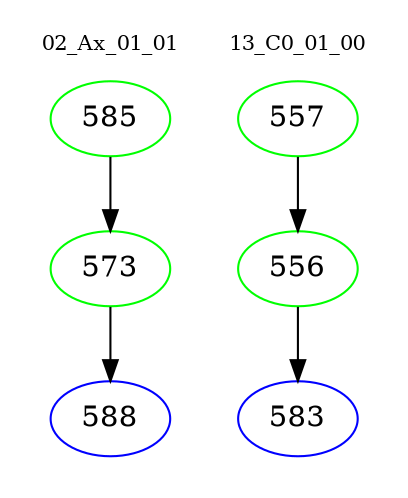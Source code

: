 digraph{
subgraph cluster_0 {
color = white
label = "02_Ax_01_01";
fontsize=10;
T0_585 [label="585", color="green"]
T0_585 -> T0_573 [color="black"]
T0_573 [label="573", color="green"]
T0_573 -> T0_588 [color="black"]
T0_588 [label="588", color="blue"]
}
subgraph cluster_1 {
color = white
label = "13_C0_01_00";
fontsize=10;
T1_557 [label="557", color="green"]
T1_557 -> T1_556 [color="black"]
T1_556 [label="556", color="green"]
T1_556 -> T1_583 [color="black"]
T1_583 [label="583", color="blue"]
}
}
